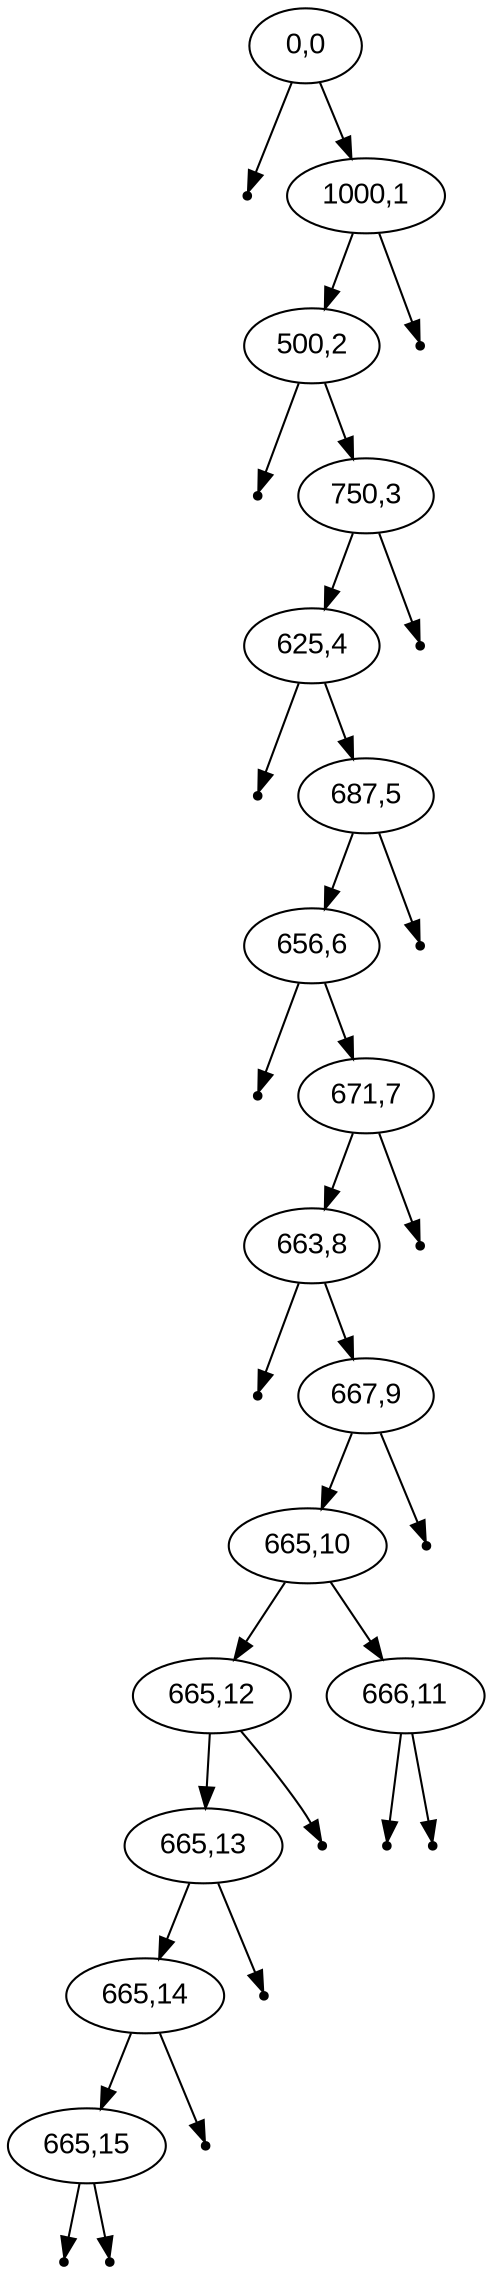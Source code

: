 digraph BST_Tree {
    node [fontname="Arial"];
    null0 [shape=point];
    "0,0" -> null0;
    "0,0" -> "1000,1";
    "1000,1" -> "500,2";
    null1 [shape=point];
    "500,2" -> null1;
    "500,2" -> "750,3";
    "750,3" -> "625,4";
    null2 [shape=point];
    "625,4" -> null2;
    "625,4" -> "687,5";
    "687,5" -> "656,6";
    null3 [shape=point];
    "656,6" -> null3;
    "656,6" -> "671,7";
    "671,7" -> "663,8";
    null4 [shape=point];
    "663,8" -> null4;
    "663,8" -> "667,9";
    "667,9" -> "665,10";
    "665,10" -> "665,12";
    "665,12" -> "665,13";
    "665,13" -> "665,14";
    "665,14" -> "665,15";
    null5 [shape=point];
    "665,15" -> null5;
    null6 [shape=point];
    "665,15" -> null6;
    null7 [shape=point];
    "665,14" -> null7;
    null8 [shape=point];
    "665,13" -> null8;
    null9 [shape=point];
    "665,12" -> null9;
    "665,10" -> "666,11";
    null10 [shape=point];
    "666,11" -> null10;
    null11 [shape=point];
    "666,11" -> null11;
    null12 [shape=point];
    "667,9" -> null12;
    null13 [shape=point];
    "671,7" -> null13;
    null14 [shape=point];
    "687,5" -> null14;
    null15 [shape=point];
    "750,3" -> null15;
    null16 [shape=point];
    "1000,1" -> null16;
}
